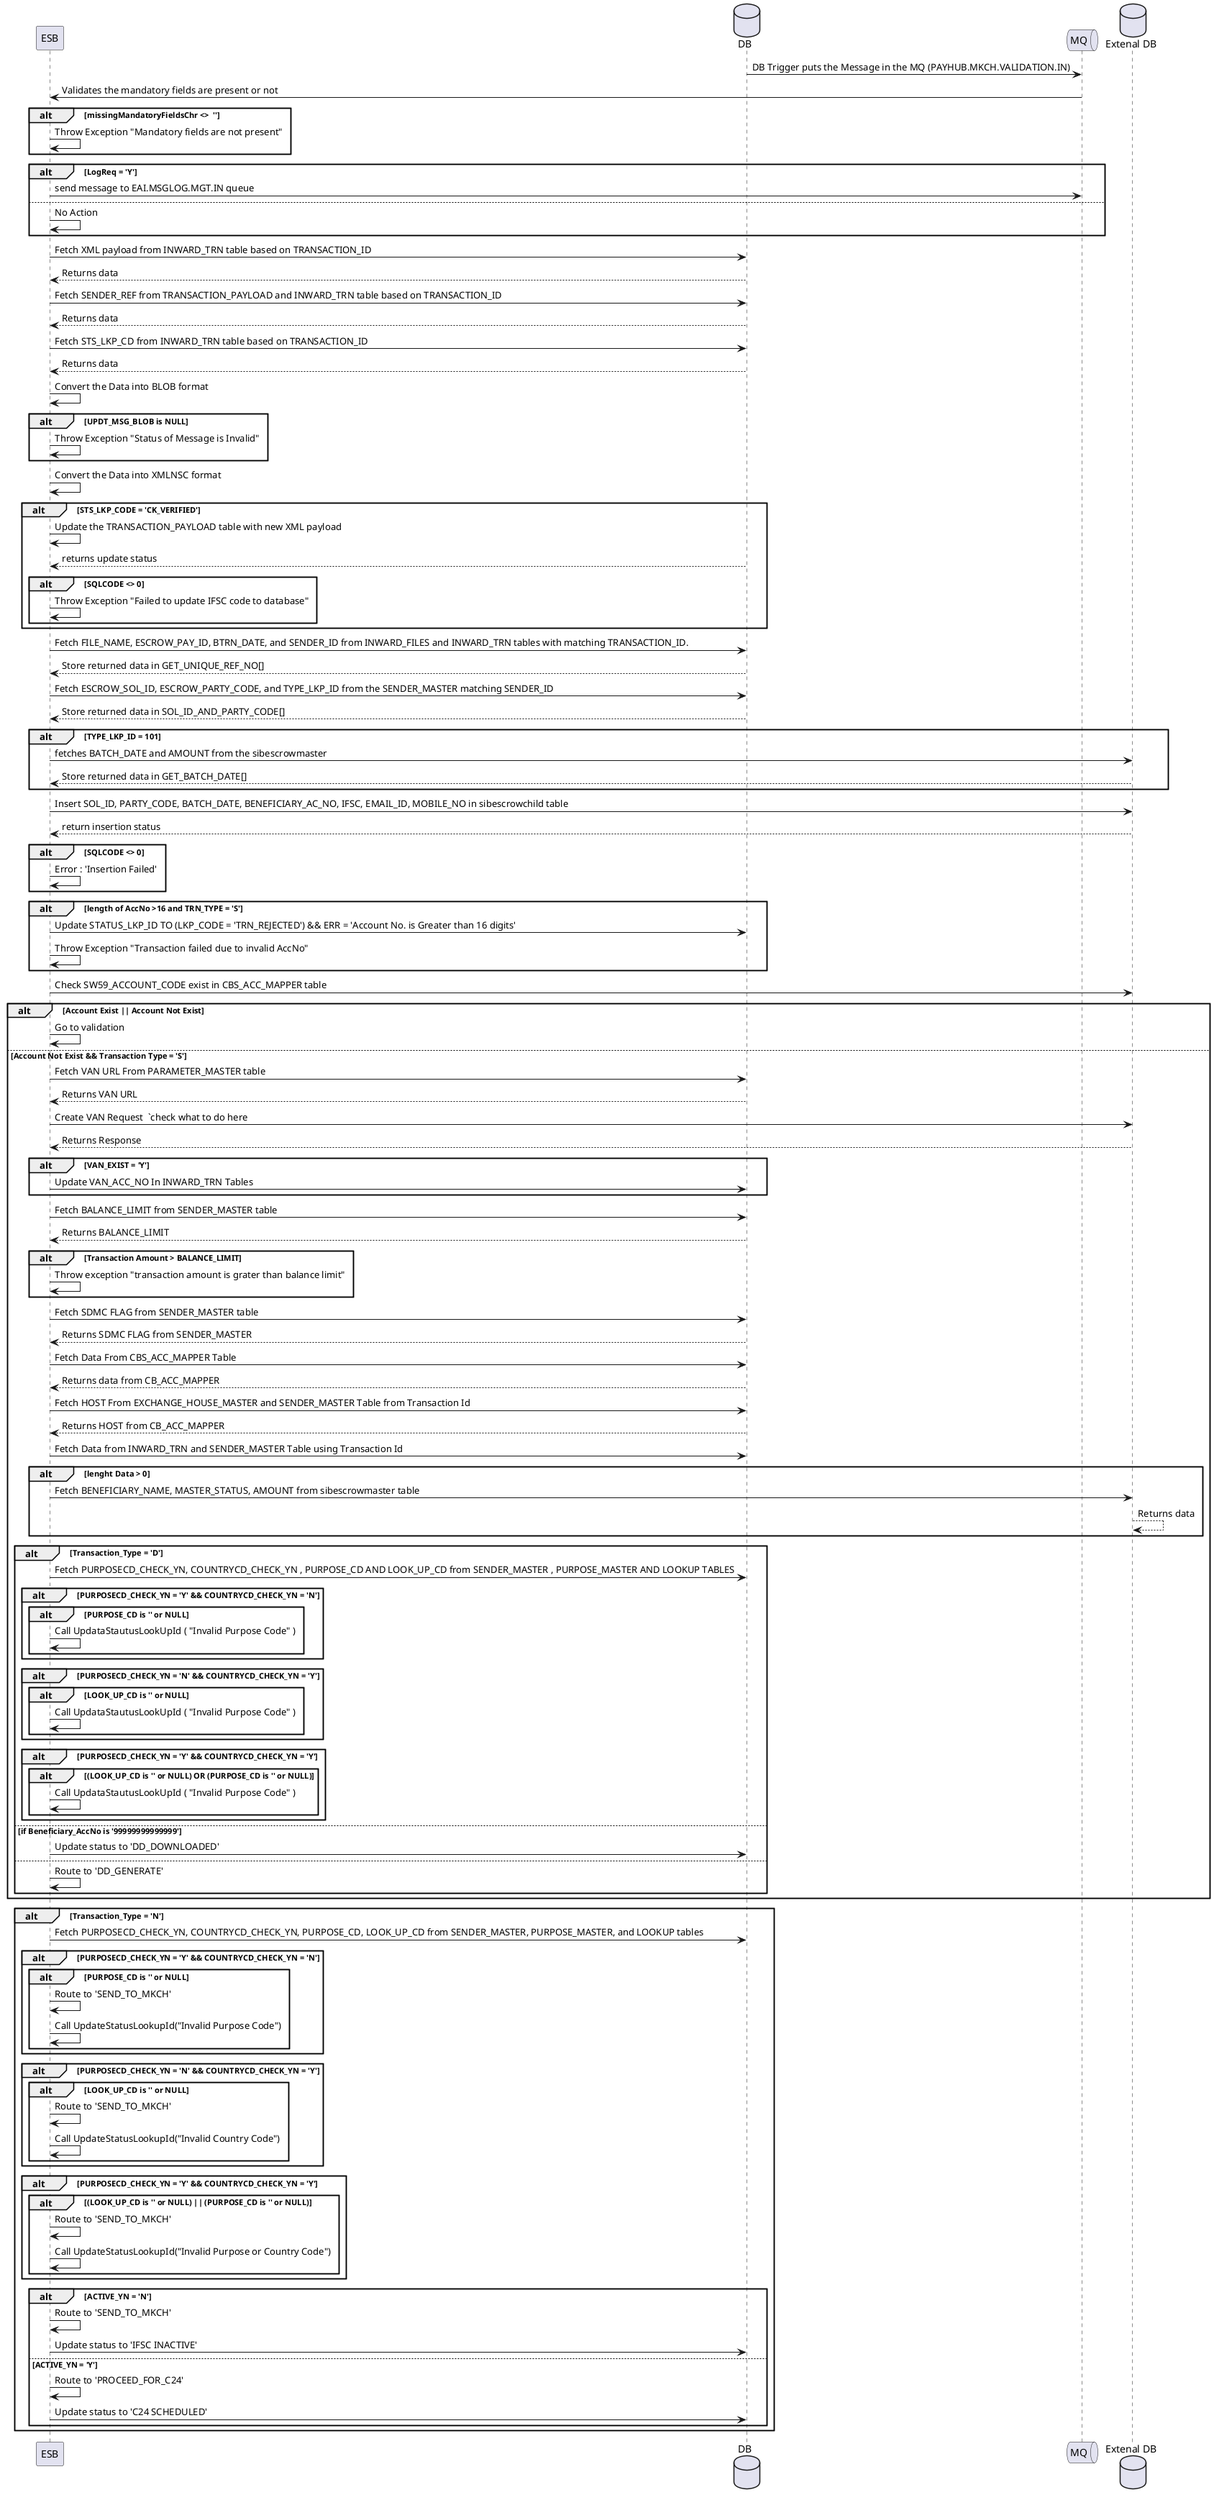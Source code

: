 @startuml

participant ESB
Database "DB" as DB
Queue "MQ" as MQ
Database "Extenal DB" as FN

DB -> MQ : DB Trigger puts the Message in the MQ (PAYHUB.MKCH.VALIDATION.IN)
MQ -> ESB : Validates the mandatory fields are present or not

alt missingMandatoryFieldsChr <>  ''
    ESB -> ESB : Throw Exception "Mandatory fields are not present"
end


alt LogReq = 'Y'
    ESB -> MQ: send message to EAI.MSGLOG.MGT.IN queue
else
    ESB -> ESB: No Action
end

ESB -> DB : Fetch XML payload from INWARD_TRN table based on TRANSACTION_ID
DB --> ESB : Returns data

ESB -> DB : Fetch SENDER_REF from TRANSACTION_PAYLOAD and INWARD_TRN table based on TRANSACTION_ID
DB --> ESB : Returns data

ESB -> DB : Fetch STS_LKP_CD from INWARD_TRN table based on TRANSACTION_ID
DB --> ESB : Returns data


ESB -> ESB : Convert the Data into BLOB format

alt UPDT_MSG_BLOB is NULL
    ESB -> ESB : Throw Exception "Status of Message is Invalid"
end

ESB -> ESB : Convert the Data into XMLNSC format

alt STS_LKP_CODE = 'CK_VERIFIED'
    ESB -> ESB : Update the TRANSACTION_PAYLOAD table with new XML payload
    DB --> ESB : returns update status
    alt SQLCODE <> 0 
        ESB -> ESB : Throw Exception "Failed to update IFSC code to database"
    end
end

ESB -> DB : Fetch FILE_NAME, ESCROW_PAY_ID, BTRN_DATE, and SENDER_ID from INWARD_FILES and INWARD_TRN tables with matching TRANSACTION_ID.
DB --> ESB : Store returned data in GET_UNIQUE_REF_NO[]

ESB -> DB : Fetch ESCROW_SOL_ID, ESCROW_PARTY_CODE, and TYPE_LKP_ID from the SENDER_MASTER matching SENDER_ID
DB --> ESB : Store returned data in SOL_ID_AND_PARTY_CODE[]

alt TYPE_LKP_ID = 101
    ESB -> FN : fetches BATCH_DATE and AMOUNT from the sibescrowmaster
    FN --> ESB : Store returned data in GET_BATCH_DATE[]
end

ESB -> FN : Insert SOL_ID, PARTY_CODE, BATCH_DATE, BENEFICIARY_AC_NO, IFSC, EMAIL_ID, MOBILE_NO in sibescrowchild table
FN --> ESB : return insertion status 

alt SQLCODE <> 0
    ESB -> ESB : Error : 'Insertion Failed'
end

alt length of AccNo >16 and TRN_TYPE = 'S'
    ESB -> DB : Update STATUS_LKP_ID TO (LKP_CODE = 'TRN_REJECTED') && ERR = 'Account No. is Greater than 16 digits'
    ESB -> ESB : Throw Exception "Transaction failed due to invalid AccNo"
end

ESB -> FN : Check SW59_ACCOUNT_CODE exist in CBS_ACC_MAPPER table
    alt Account Exist || Account Not Exist
        ESB -> ESB : Go to validation
    else Account Not Exist && Transaction Type = 'S'
        ESB -> DB : Fetch VAN URL From PARAMETER_MASTER table
        DB --> ESB : Returns VAN URL
        ESB -> FN : Create VAN Request  `check what to do here
        FN --> ESB : Returns Response

        alt VAN_EXIST = 'Y' 
            ESB -> DB : Update VAN_ACC_NO In INWARD_TRN Tables
    end

ESB -> DB : Fetch BALANCE_LIMIT from SENDER_MASTER table
DB --> ESB : Returns BALANCE_LIMIT

alt  Transaction Amount > BALANCE_LIMIT
    ESB -> ESB : Throw exception "transaction amount is grater than balance limit"
end

ESB -> DB : Fetch SDMC FLAG from SENDER_MASTER table
DB --> ESB : Returns SDMC FLAG from SENDER_MASTER

ESB -> DB : Fetch Data From CBS_ACC_MAPPER Table
DB --> ESB : Returns data from CB_ACC_MAPPER

ESB -> DB : Fetch HOST From EXCHANGE_HOUSE_MASTER and SENDER_MASTER Table from Transaction Id
DB --> ESB : Returns HOST from CB_ACC_MAPPER

ESB -> DB : Fetch Data from INWARD_TRN and SENDER_MASTER Table using Transaction Id
    alt lenght Data > 0
        ESB -> FN : Fetch BENEFICIARY_NAME, MASTER_STATUS, AMOUNT from sibescrowmaster table 
        FN --> FN : Returns data
    end

alt Transaction_Type = 'D'  

    ESB -> DB : Fetch PURPOSECD_CHECK_YN, COUNTRYCD_CHECK_YN , PURPOSE_CD AND LOOK_UP_CD from SENDER_MASTER , PURPOSE_MASTER AND LOOKUP TABLES
    alt PURPOSECD_CHECK_YN = 'Y' && COUNTRYCD_CHECK_YN = 'N'
        alt PURPOSE_CD is '' or NULL
            ESB -> ESB : Call UpdataStautusLookUpId ( "Invalid Purpose Code" )
        end
    end
    alt PURPOSECD_CHECK_YN = 'N' && COUNTRYCD_CHECK_YN = 'Y'
        alt LOOK_UP_CD is '' or NULL
            ESB -> ESB : Call UpdataStautusLookUpId ( "Invalid Purpose Code" )
        end
    end
    alt PURPOSECD_CHECK_YN = 'Y' && COUNTRYCD_CHECK_YN = 'Y'
        alt (LOOK_UP_CD is '' or NULL) OR (PURPOSE_CD is '' or NULL)
            ESB -> ESB : Call UpdataStautusLookUpId ( "Invalid Purpose Code" )
        end
    end    
    else if Beneficiary_AccNo is '99999999999999'
        ESB -> DB: Update status to 'DD_DOWNLOADED'
    else
        ESB -> ESB: Route to 'DD_GENERATE'
    end
end

alt Transaction_Type = 'N'
    ESB -> DB: Fetch PURPOSECD_CHECK_YN, COUNTRYCD_CHECK_YN, PURPOSE_CD, LOOK_UP_CD from SENDER_MASTER, PURPOSE_MASTER, and LOOKUP tables
    
    alt PURPOSECD_CHECK_YN = 'Y' && COUNTRYCD_CHECK_YN = 'N'
        alt PURPOSE_CD is '' or NULL
            ESB -> ESB: Route to 'SEND_TO_MKCH'
            ESB -> ESB: Call UpdateStatusLookupId("Invalid Purpose Code")
        end
    end

    alt PURPOSECD_CHECK_YN = 'N' && COUNTRYCD_CHECK_YN = 'Y'
        alt LOOK_UP_CD is '' or NULL
            ESB -> ESB: Route to 'SEND_TO_MKCH'
            ESB -> ESB: Call UpdateStatusLookupId("Invalid Country Code")
       end
    end

    alt PURPOSECD_CHECK_YN = 'Y' && COUNTRYCD_CHECK_YN = 'Y'
        alt (LOOK_UP_CD is '' or NULL) || (PURPOSE_CD is '' or NULL)
            ESB -> ESB: Route to 'SEND_TO_MKCH'
            ESB -> ESB: Call UpdateStatusLookupId("Invalid Purpose or Country Code") 
        end
    end
    alt ACTIVE_YN = 'N'
        ESB -> ESB: Route to 'SEND_TO_MKCH'
        ESB -> DB: Update status to 'IFSC INACTIVE'
    else ACTIVE_YN = 'Y'
        ESB -> ESB: Route to 'PROCEED_FOR_C24'
        ESB -> DB: Update status to 'C24 SCHEDULED'
    end
end










@enduml